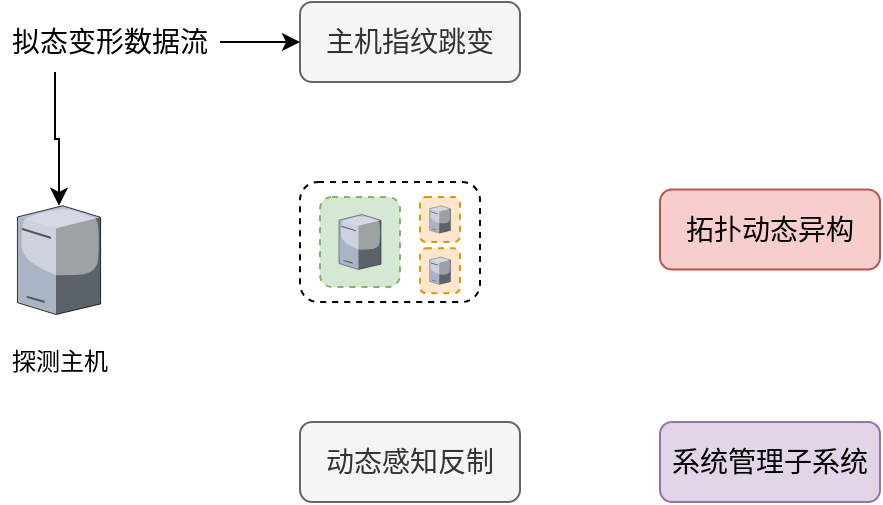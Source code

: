 <mxfile version="20.8.23" type="github">
  <diagram name="第 1 页" id="t_XzjsrGjOTr3vuiqm34">
    <mxGraphModel dx="1430" dy="737" grid="1" gridSize="10" guides="1" tooltips="1" connect="1" arrows="1" fold="1" page="1" pageScale="1" pageWidth="827" pageHeight="1169" math="0" shadow="0">
      <root>
        <mxCell id="0" />
        <mxCell id="1" parent="0" />
        <mxCell id="sKilx8R5C69KUGso1vn--2" value="主机指纹跳变" style="rounded=1;whiteSpace=wrap;html=1;fontSize=14;fillColor=#f5f5f5;strokeColor=#666666;fontColor=#333333;" vertex="1" parent="1">
          <mxGeometry x="320" y="170" width="110" height="40" as="geometry" />
        </mxCell>
        <mxCell id="sKilx8R5C69KUGso1vn--3" value="拓扑动态异构" style="rounded=1;whiteSpace=wrap;html=1;fontSize=14;fillColor=#f8cecc;strokeColor=#b85450;" vertex="1" parent="1">
          <mxGeometry x="500" y="263.75" width="110" height="40" as="geometry" />
        </mxCell>
        <mxCell id="sKilx8R5C69KUGso1vn--4" value="系统管理子系统" style="rounded=1;whiteSpace=wrap;html=1;fontSize=14;fillColor=#e1d5e7;strokeColor=#9673a6;" vertex="1" parent="1">
          <mxGeometry x="500" y="380" width="110" height="40" as="geometry" />
        </mxCell>
        <mxCell id="sKilx8R5C69KUGso1vn--5" value="动态感知反制" style="rounded=1;whiteSpace=wrap;html=1;fontSize=14;fillColor=#f5f5f5;fontColor=#333333;strokeColor=#666666;" vertex="1" parent="1">
          <mxGeometry x="320" y="380" width="110" height="40" as="geometry" />
        </mxCell>
        <mxCell id="sKilx8R5C69KUGso1vn--6" value="" style="verticalLabelPosition=bottom;sketch=0;aspect=fixed;html=1;verticalAlign=top;strokeColor=#b85450;align=center;outlineConnect=0;shape=mxgraph.citrix.license_server;fontSize=14;fillColor=#f8cecc;" vertex="1" parent="1">
          <mxGeometry x="178.72" y="271.88" width="41.58" height="54.37" as="geometry" />
        </mxCell>
        <mxCell id="sKilx8R5C69KUGso1vn--7" value="探测主机" style="text;html=1;strokeColor=none;fillColor=none;align=center;verticalAlign=middle;whiteSpace=wrap;rounded=0;fontSize=12;" vertex="1" parent="1">
          <mxGeometry x="174.51" y="340" width="50" height="20" as="geometry" />
        </mxCell>
        <mxCell id="sKilx8R5C69KUGso1vn--9" style="edgeStyle=orthogonalEdgeStyle;rounded=0;orthogonalLoop=1;jettySize=auto;html=1;exitX=1;exitY=0.5;exitDx=0;exitDy=0;fontSize=14;" edge="1" parent="1" source="sKilx8R5C69KUGso1vn--8" target="sKilx8R5C69KUGso1vn--2">
          <mxGeometry relative="1" as="geometry" />
        </mxCell>
        <mxCell id="sKilx8R5C69KUGso1vn--10" style="edgeStyle=orthogonalEdgeStyle;rounded=0;orthogonalLoop=1;jettySize=auto;html=1;exitX=0.25;exitY=1;exitDx=0;exitDy=0;fontSize=14;" edge="1" parent="1" source="sKilx8R5C69KUGso1vn--8" target="sKilx8R5C69KUGso1vn--6">
          <mxGeometry relative="1" as="geometry" />
        </mxCell>
        <mxCell id="sKilx8R5C69KUGso1vn--8" value="拟态变形数据流" style="text;html=1;strokeColor=none;fillColor=none;align=center;verticalAlign=middle;whiteSpace=wrap;rounded=0;fontSize=14;" vertex="1" parent="1">
          <mxGeometry x="170" y="175" width="110" height="30" as="geometry" />
        </mxCell>
        <mxCell id="sKilx8R5C69KUGso1vn--12" value="" style="rounded=1;whiteSpace=wrap;html=1;fontSize=12;dashed=1;" vertex="1" parent="1">
          <mxGeometry x="320" y="260" width="90" height="60" as="geometry" />
        </mxCell>
        <mxCell id="sKilx8R5C69KUGso1vn--15" value="" style="rounded=1;whiteSpace=wrap;html=1;fontSize=12;dashed=1;fillColor=#d5e8d4;strokeColor=#82b366;" vertex="1" parent="1">
          <mxGeometry x="330" y="267.5" width="40" height="45" as="geometry" />
        </mxCell>
        <mxCell id="sKilx8R5C69KUGso1vn--16" value="" style="verticalLabelPosition=bottom;sketch=0;aspect=fixed;html=1;verticalAlign=top;strokeColor=none;align=center;outlineConnect=0;shape=mxgraph.citrix.license_server;fontSize=14;" vertex="1" parent="1">
          <mxGeometry x="339.49" y="276.25" width="21.03" height="27.5" as="geometry" />
        </mxCell>
        <mxCell id="sKilx8R5C69KUGso1vn--17" value="" style="rounded=1;whiteSpace=wrap;html=1;fontSize=12;fontStyle=1;dashed=1;fillColor=#ffe6cc;strokeColor=#d79b00;" vertex="1" parent="1">
          <mxGeometry x="380" y="267.5" width="20" height="22.5" as="geometry" />
        </mxCell>
        <mxCell id="sKilx8R5C69KUGso1vn--18" value="" style="verticalLabelPosition=bottom;sketch=0;aspect=fixed;html=1;verticalAlign=top;strokeColor=none;align=center;outlineConnect=0;shape=mxgraph.citrix.license_server;fontSize=14;" vertex="1" parent="1">
          <mxGeometry x="384.74" y="271.88" width="10.52" height="13.75" as="geometry" />
        </mxCell>
        <mxCell id="sKilx8R5C69KUGso1vn--19" value="" style="rounded=1;whiteSpace=wrap;html=1;fontSize=12;fontStyle=1;dashed=1;fillColor=#ffe6cc;strokeColor=#d79b00;" vertex="1" parent="1">
          <mxGeometry x="380" y="293.13" width="20" height="22.5" as="geometry" />
        </mxCell>
        <mxCell id="sKilx8R5C69KUGso1vn--20" value="" style="verticalLabelPosition=bottom;sketch=0;aspect=fixed;html=1;verticalAlign=top;strokeColor=none;align=center;outlineConnect=0;shape=mxgraph.citrix.license_server;fontSize=14;" vertex="1" parent="1">
          <mxGeometry x="384.74" y="297.5" width="10.52" height="13.75" as="geometry" />
        </mxCell>
      </root>
    </mxGraphModel>
  </diagram>
</mxfile>
